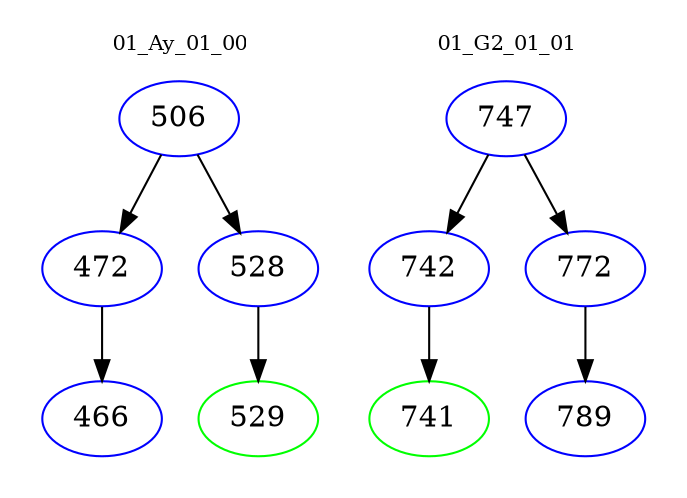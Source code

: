 digraph{
subgraph cluster_0 {
color = white
label = "01_Ay_01_00";
fontsize=10;
T0_506 [label="506", color="blue"]
T0_506 -> T0_472 [color="black"]
T0_472 [label="472", color="blue"]
T0_472 -> T0_466 [color="black"]
T0_466 [label="466", color="blue"]
T0_506 -> T0_528 [color="black"]
T0_528 [label="528", color="blue"]
T0_528 -> T0_529 [color="black"]
T0_529 [label="529", color="green"]
}
subgraph cluster_1 {
color = white
label = "01_G2_01_01";
fontsize=10;
T1_747 [label="747", color="blue"]
T1_747 -> T1_742 [color="black"]
T1_742 [label="742", color="blue"]
T1_742 -> T1_741 [color="black"]
T1_741 [label="741", color="green"]
T1_747 -> T1_772 [color="black"]
T1_772 [label="772", color="blue"]
T1_772 -> T1_789 [color="black"]
T1_789 [label="789", color="blue"]
}
}
